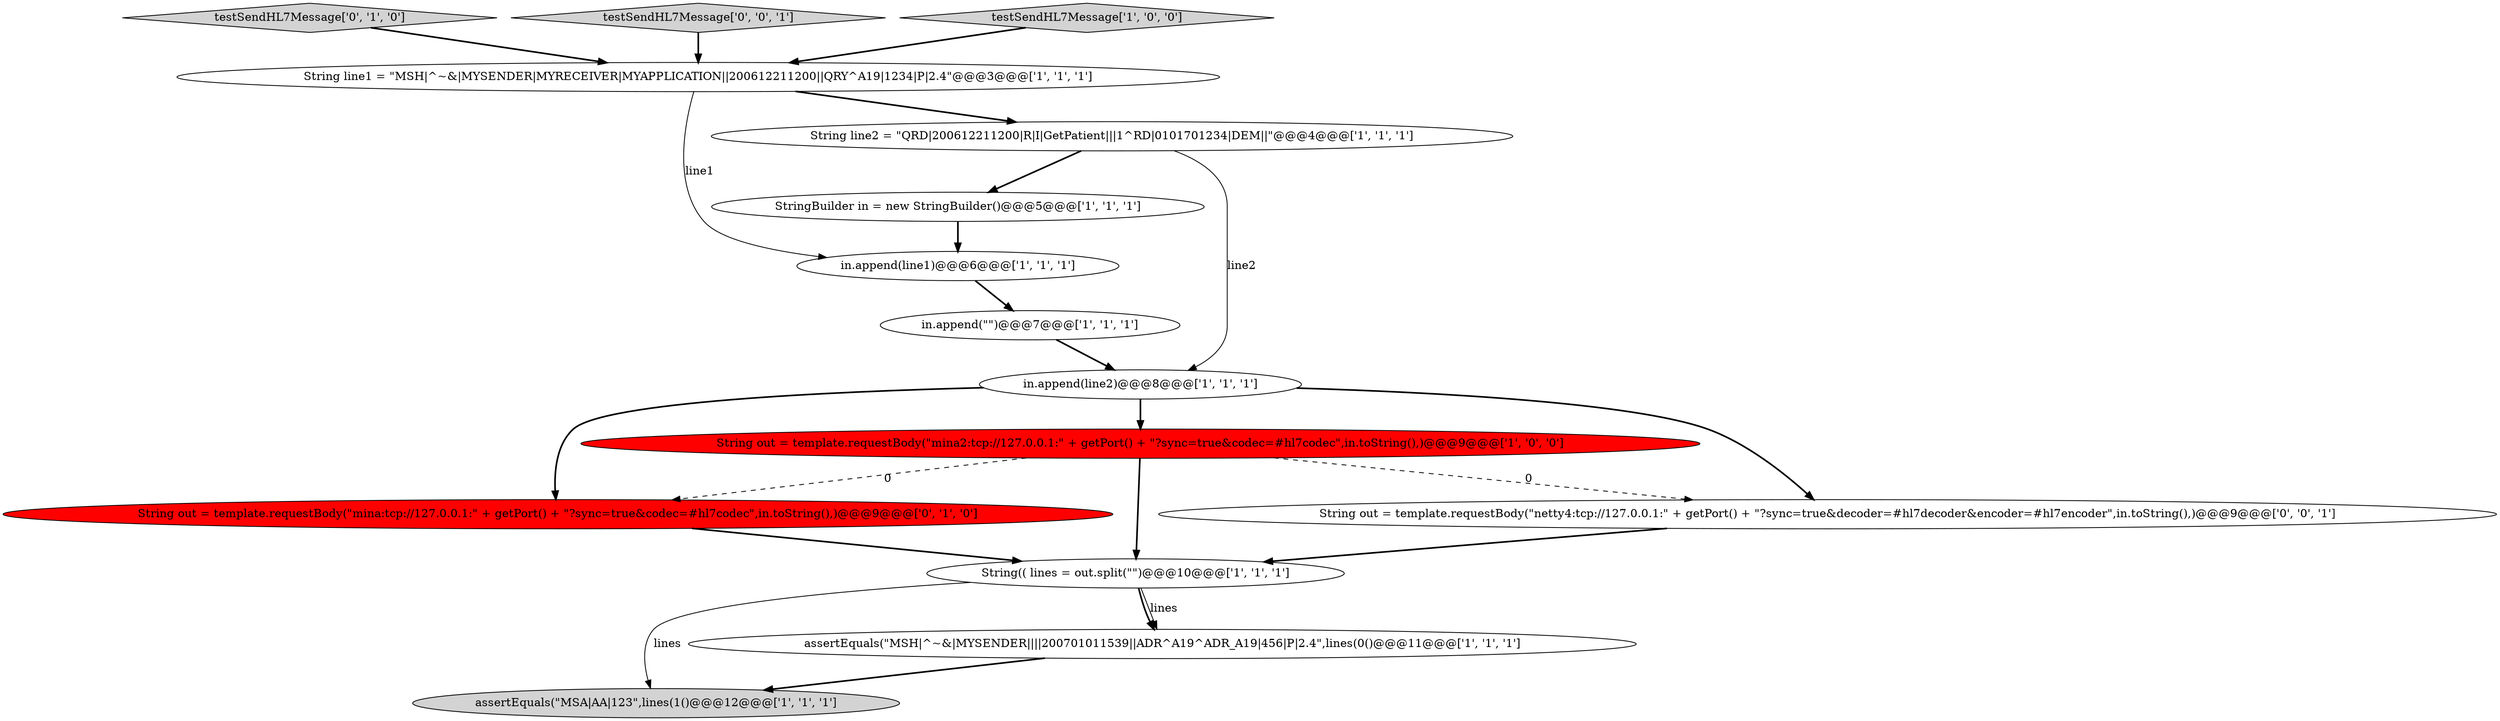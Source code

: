 digraph {
11 [style = filled, label = "testSendHL7Message['0', '1', '0']", fillcolor = lightgray, shape = diamond image = "AAA0AAABBB2BBB"];
9 [style = filled, label = "String out = template.requestBody(\"mina2:tcp://127.0.0.1:\" + getPort() + \"?sync=true&codec=#hl7codec\",in.toString(),)@@@9@@@['1', '0', '0']", fillcolor = red, shape = ellipse image = "AAA1AAABBB1BBB"];
10 [style = filled, label = "String(( lines = out.split(\"\")@@@10@@@['1', '1', '1']", fillcolor = white, shape = ellipse image = "AAA0AAABBB1BBB"];
13 [style = filled, label = "testSendHL7Message['0', '0', '1']", fillcolor = lightgray, shape = diamond image = "AAA0AAABBB3BBB"];
0 [style = filled, label = "assertEquals(\"MSA|AA|123\",lines(1()@@@12@@@['1', '1', '1']", fillcolor = lightgray, shape = ellipse image = "AAA0AAABBB1BBB"];
8 [style = filled, label = "in.append(\"\")@@@7@@@['1', '1', '1']", fillcolor = white, shape = ellipse image = "AAA0AAABBB1BBB"];
1 [style = filled, label = "String line1 = \"MSH|^~\&|MYSENDER|MYRECEIVER|MYAPPLICATION||200612211200||QRY^A19|1234|P|2.4\"@@@3@@@['1', '1', '1']", fillcolor = white, shape = ellipse image = "AAA0AAABBB1BBB"];
5 [style = filled, label = "in.append(line1)@@@6@@@['1', '1', '1']", fillcolor = white, shape = ellipse image = "AAA0AAABBB1BBB"];
4 [style = filled, label = "in.append(line2)@@@8@@@['1', '1', '1']", fillcolor = white, shape = ellipse image = "AAA0AAABBB1BBB"];
14 [style = filled, label = "String out = template.requestBody(\"netty4:tcp://127.0.0.1:\" + getPort() + \"?sync=true&decoder=#hl7decoder&encoder=#hl7encoder\",in.toString(),)@@@9@@@['0', '0', '1']", fillcolor = white, shape = ellipse image = "AAA0AAABBB3BBB"];
3 [style = filled, label = "StringBuilder in = new StringBuilder()@@@5@@@['1', '1', '1']", fillcolor = white, shape = ellipse image = "AAA0AAABBB1BBB"];
12 [style = filled, label = "String out = template.requestBody(\"mina:tcp://127.0.0.1:\" + getPort() + \"?sync=true&codec=#hl7codec\",in.toString(),)@@@9@@@['0', '1', '0']", fillcolor = red, shape = ellipse image = "AAA1AAABBB2BBB"];
7 [style = filled, label = "String line2 = \"QRD|200612211200|R|I|GetPatient|||1^RD|0101701234|DEM||\"@@@4@@@['1', '1', '1']", fillcolor = white, shape = ellipse image = "AAA0AAABBB1BBB"];
2 [style = filled, label = "testSendHL7Message['1', '0', '0']", fillcolor = lightgray, shape = diamond image = "AAA0AAABBB1BBB"];
6 [style = filled, label = "assertEquals(\"MSH|^~\&|MYSENDER||||200701011539||ADR^A19^ADR_A19|456|P|2.4\",lines(0()@@@11@@@['1', '1', '1']", fillcolor = white, shape = ellipse image = "AAA0AAABBB1BBB"];
4->9 [style = bold, label=""];
5->8 [style = bold, label=""];
4->14 [style = bold, label=""];
11->1 [style = bold, label=""];
2->1 [style = bold, label=""];
14->10 [style = bold, label=""];
6->0 [style = bold, label=""];
9->10 [style = bold, label=""];
1->7 [style = bold, label=""];
10->6 [style = bold, label=""];
7->3 [style = bold, label=""];
13->1 [style = bold, label=""];
3->5 [style = bold, label=""];
12->10 [style = bold, label=""];
9->14 [style = dashed, label="0"];
10->0 [style = solid, label="lines"];
4->12 [style = bold, label=""];
10->6 [style = solid, label="lines"];
1->5 [style = solid, label="line1"];
9->12 [style = dashed, label="0"];
8->4 [style = bold, label=""];
7->4 [style = solid, label="line2"];
}
